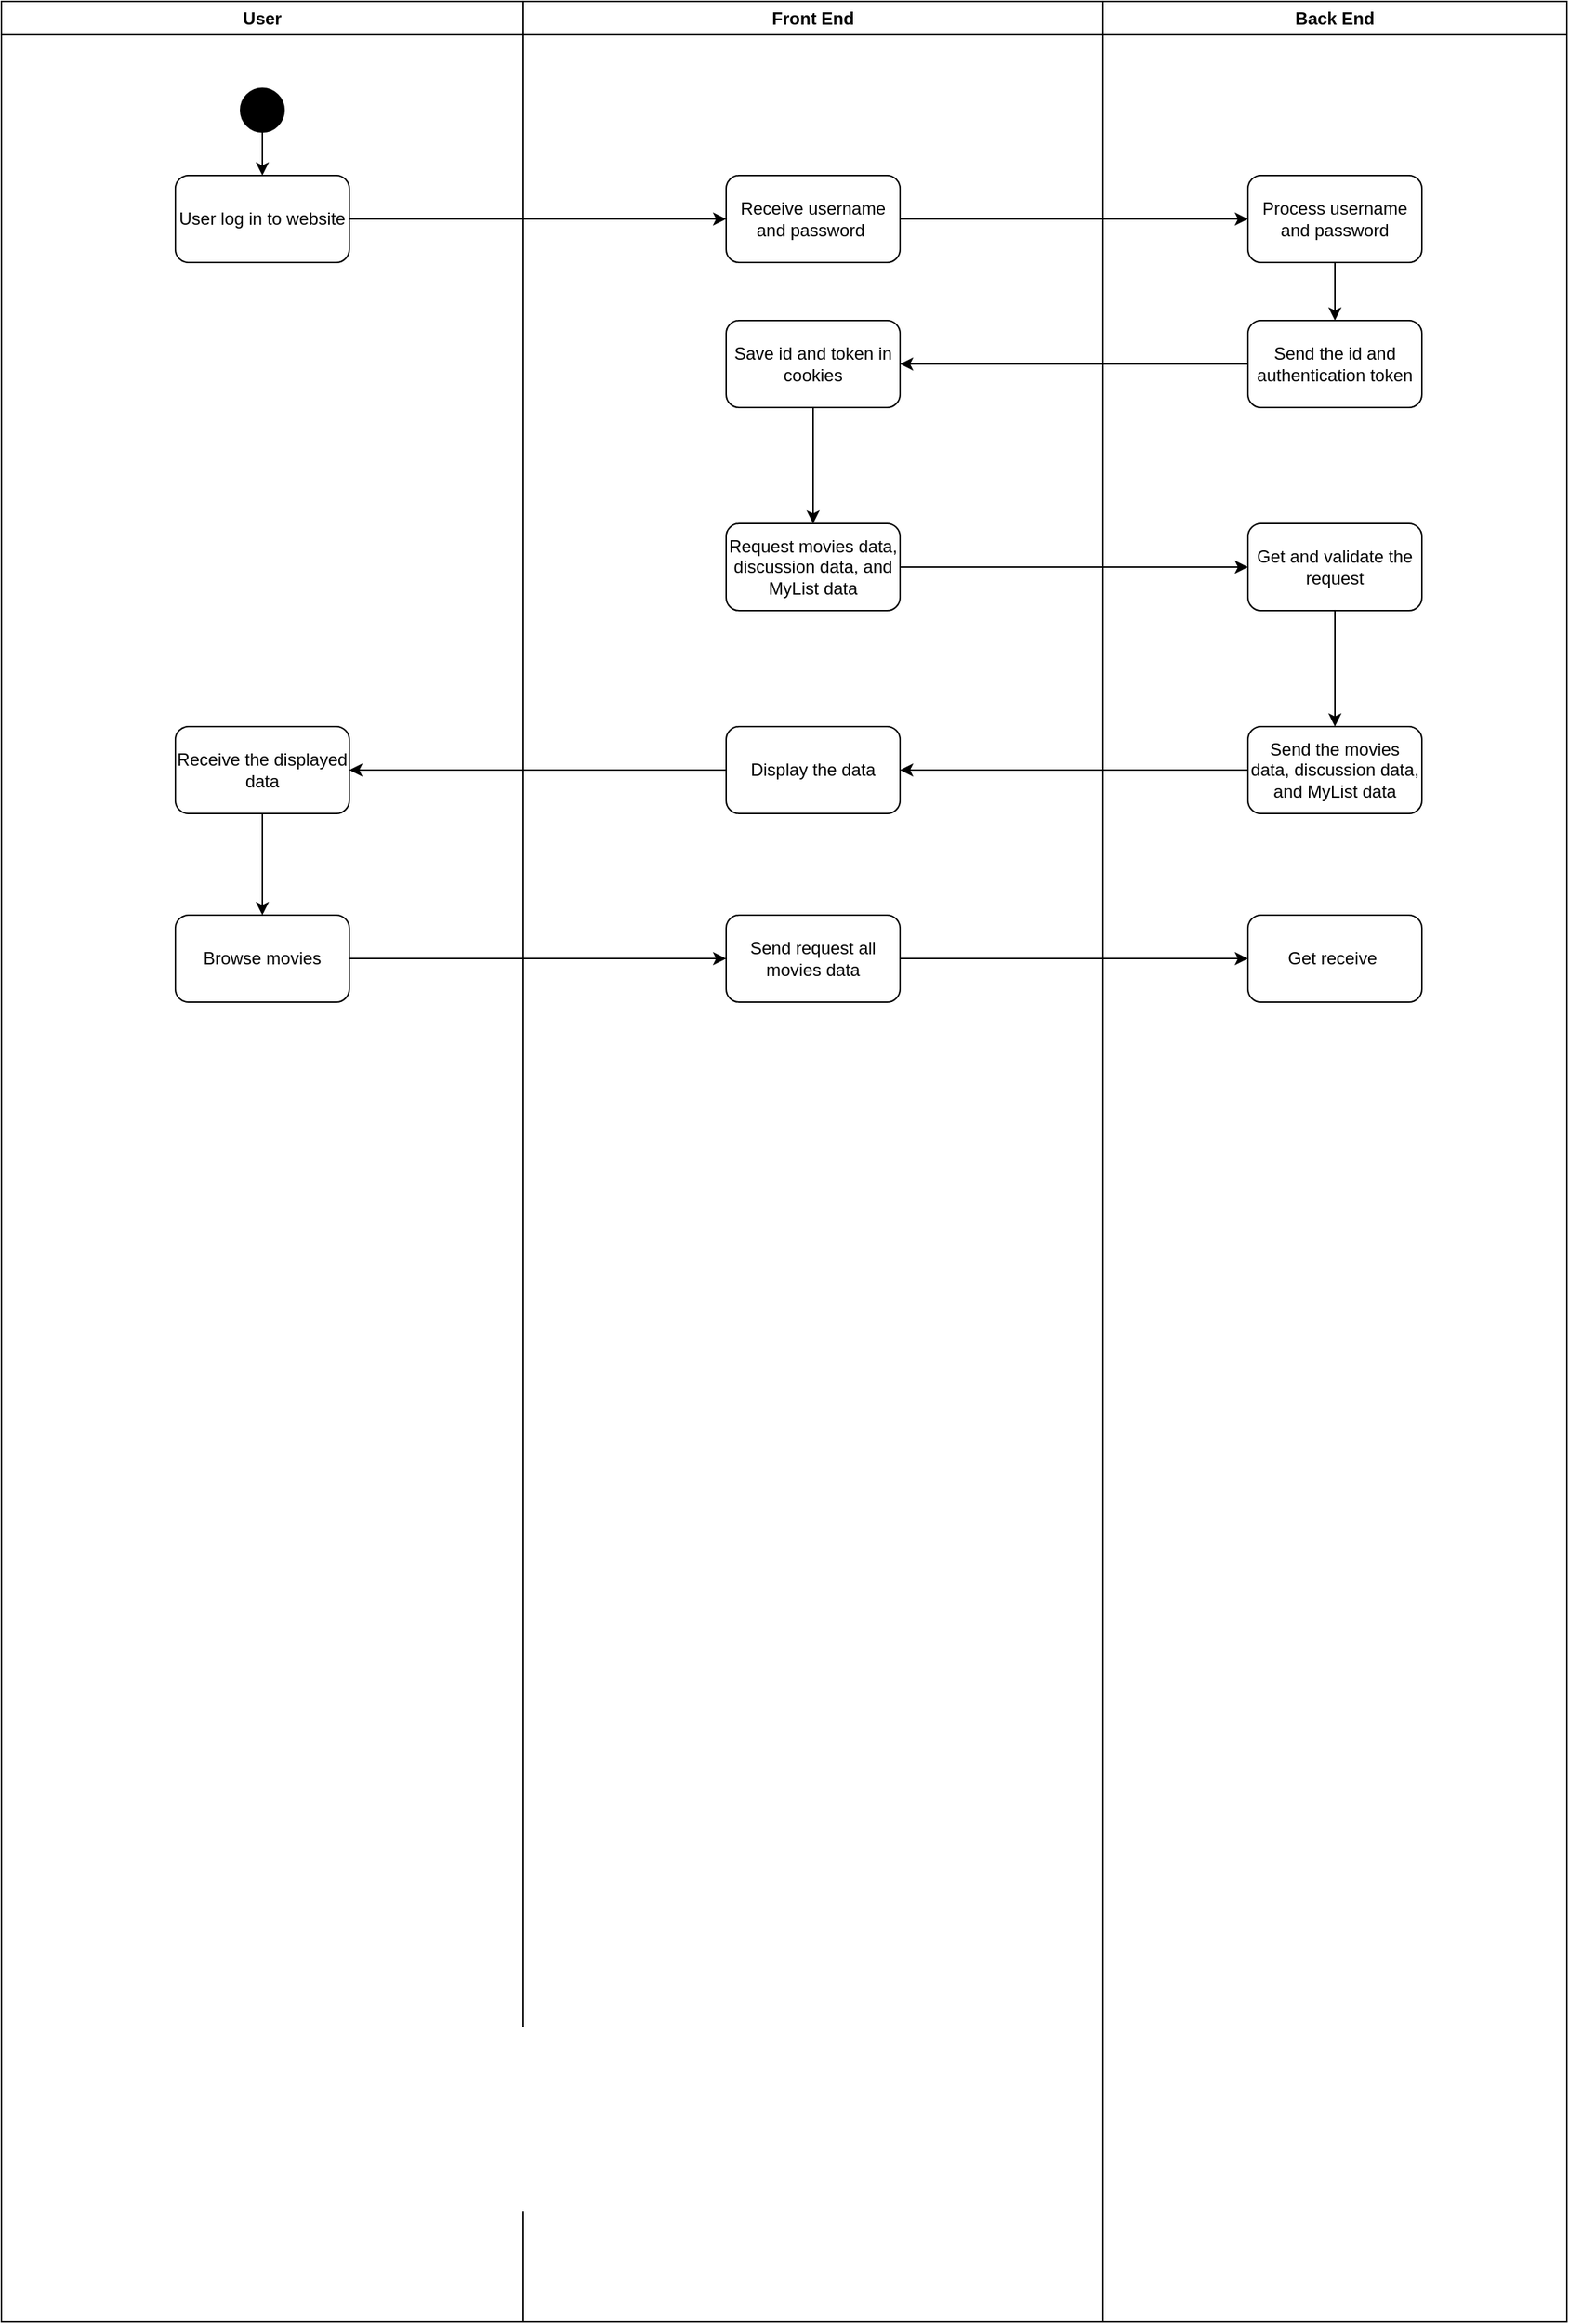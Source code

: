 <mxfile version="22.1.4" type="github">
  <diagram name="Page-1" id="M_UugY_NXWPGBNVr_hrX">
    <mxGraphModel dx="985" dy="476" grid="1" gridSize="10" guides="1" tooltips="1" connect="1" arrows="1" fold="1" page="1" pageScale="1" pageWidth="1169" pageHeight="827" math="0" shadow="0">
      <root>
        <mxCell id="0" />
        <mxCell id="1" parent="0" />
        <mxCell id="zU0l_08LZlELBBx7HQ0t-20" value="User" style="swimlane;whiteSpace=wrap;html=1;" vertex="1" parent="1">
          <mxGeometry x="40" y="40" width="360" height="1600" as="geometry" />
        </mxCell>
        <mxCell id="zU0l_08LZlELBBx7HQ0t-25" value="" style="edgeStyle=orthogonalEdgeStyle;rounded=0;orthogonalLoop=1;jettySize=auto;html=1;" edge="1" parent="zU0l_08LZlELBBx7HQ0t-20" source="zU0l_08LZlELBBx7HQ0t-23" target="zU0l_08LZlELBBx7HQ0t-24">
          <mxGeometry relative="1" as="geometry" />
        </mxCell>
        <mxCell id="zU0l_08LZlELBBx7HQ0t-23" value="" style="ellipse;whiteSpace=wrap;html=1;aspect=fixed;fillColor=#000000;" vertex="1" parent="zU0l_08LZlELBBx7HQ0t-20">
          <mxGeometry x="165" y="60" width="30" height="30" as="geometry" />
        </mxCell>
        <mxCell id="zU0l_08LZlELBBx7HQ0t-24" value="User log in to website" style="rounded=1;whiteSpace=wrap;html=1;" vertex="1" parent="zU0l_08LZlELBBx7HQ0t-20">
          <mxGeometry x="120" y="120" width="120" height="60" as="geometry" />
        </mxCell>
        <mxCell id="zU0l_08LZlELBBx7HQ0t-50" value="" style="edgeStyle=orthogonalEdgeStyle;rounded=0;orthogonalLoop=1;jettySize=auto;html=1;" edge="1" parent="zU0l_08LZlELBBx7HQ0t-20" source="zU0l_08LZlELBBx7HQ0t-47" target="zU0l_08LZlELBBx7HQ0t-49">
          <mxGeometry relative="1" as="geometry" />
        </mxCell>
        <mxCell id="zU0l_08LZlELBBx7HQ0t-47" value="Receive the displayed data" style="rounded=1;whiteSpace=wrap;html=1;" vertex="1" parent="zU0l_08LZlELBBx7HQ0t-20">
          <mxGeometry x="120" y="500" width="120" height="60" as="geometry" />
        </mxCell>
        <mxCell id="zU0l_08LZlELBBx7HQ0t-49" value="Browse movies" style="rounded=1;whiteSpace=wrap;html=1;" vertex="1" parent="zU0l_08LZlELBBx7HQ0t-20">
          <mxGeometry x="120" y="630" width="120" height="60" as="geometry" />
        </mxCell>
        <mxCell id="zU0l_08LZlELBBx7HQ0t-21" value="Front End" style="swimlane;whiteSpace=wrap;html=1;" vertex="1" parent="1">
          <mxGeometry x="400" y="40" width="400" height="1600" as="geometry" />
        </mxCell>
        <mxCell id="zU0l_08LZlELBBx7HQ0t-26" value="Receive username and password&amp;nbsp;" style="rounded=1;whiteSpace=wrap;html=1;" vertex="1" parent="zU0l_08LZlELBBx7HQ0t-21">
          <mxGeometry x="140" y="120" width="120" height="60" as="geometry" />
        </mxCell>
        <mxCell id="zU0l_08LZlELBBx7HQ0t-35" value="" style="edgeStyle=orthogonalEdgeStyle;rounded=0;orthogonalLoop=1;jettySize=auto;html=1;" edge="1" parent="zU0l_08LZlELBBx7HQ0t-21" source="zU0l_08LZlELBBx7HQ0t-32" target="zU0l_08LZlELBBx7HQ0t-34">
          <mxGeometry relative="1" as="geometry" />
        </mxCell>
        <mxCell id="zU0l_08LZlELBBx7HQ0t-32" value="Save id and token in cookies" style="whiteSpace=wrap;html=1;rounded=1;" vertex="1" parent="zU0l_08LZlELBBx7HQ0t-21">
          <mxGeometry x="140" y="220" width="120" height="60" as="geometry" />
        </mxCell>
        <mxCell id="zU0l_08LZlELBBx7HQ0t-34" value="Request movies data, discussion data, and MyList data" style="whiteSpace=wrap;html=1;rounded=1;" vertex="1" parent="zU0l_08LZlELBBx7HQ0t-21">
          <mxGeometry x="140" y="360" width="120" height="60" as="geometry" />
        </mxCell>
        <mxCell id="zU0l_08LZlELBBx7HQ0t-44" value="Display the data" style="rounded=1;whiteSpace=wrap;html=1;" vertex="1" parent="zU0l_08LZlELBBx7HQ0t-21">
          <mxGeometry x="140" y="500" width="120" height="60" as="geometry" />
        </mxCell>
        <mxCell id="zU0l_08LZlELBBx7HQ0t-51" value="Send request all movies data" style="rounded=1;whiteSpace=wrap;html=1;" vertex="1" parent="zU0l_08LZlELBBx7HQ0t-21">
          <mxGeometry x="140" y="630" width="120" height="60" as="geometry" />
        </mxCell>
        <mxCell id="zU0l_08LZlELBBx7HQ0t-22" value="Back End" style="swimlane;whiteSpace=wrap;html=1;" vertex="1" parent="1">
          <mxGeometry x="800" y="40" width="320" height="1600" as="geometry" />
        </mxCell>
        <mxCell id="zU0l_08LZlELBBx7HQ0t-31" value="" style="edgeStyle=orthogonalEdgeStyle;rounded=0;orthogonalLoop=1;jettySize=auto;html=1;" edge="1" parent="zU0l_08LZlELBBx7HQ0t-22" source="zU0l_08LZlELBBx7HQ0t-28" target="zU0l_08LZlELBBx7HQ0t-30">
          <mxGeometry relative="1" as="geometry" />
        </mxCell>
        <mxCell id="zU0l_08LZlELBBx7HQ0t-28" value="Process username and password" style="rounded=1;whiteSpace=wrap;html=1;" vertex="1" parent="zU0l_08LZlELBBx7HQ0t-22">
          <mxGeometry x="100" y="120" width="120" height="60" as="geometry" />
        </mxCell>
        <mxCell id="zU0l_08LZlELBBx7HQ0t-30" value="Send the id and authentication token" style="rounded=1;whiteSpace=wrap;html=1;" vertex="1" parent="zU0l_08LZlELBBx7HQ0t-22">
          <mxGeometry x="100" y="220" width="120" height="60" as="geometry" />
        </mxCell>
        <mxCell id="zU0l_08LZlELBBx7HQ0t-43" value="" style="edgeStyle=orthogonalEdgeStyle;rounded=0;orthogonalLoop=1;jettySize=auto;html=1;" edge="1" parent="zU0l_08LZlELBBx7HQ0t-22" source="zU0l_08LZlELBBx7HQ0t-40" target="zU0l_08LZlELBBx7HQ0t-42">
          <mxGeometry relative="1" as="geometry" />
        </mxCell>
        <mxCell id="zU0l_08LZlELBBx7HQ0t-40" value="Get and validate the request" style="rounded=1;whiteSpace=wrap;html=1;" vertex="1" parent="zU0l_08LZlELBBx7HQ0t-22">
          <mxGeometry x="100" y="360" width="120" height="60" as="geometry" />
        </mxCell>
        <mxCell id="zU0l_08LZlELBBx7HQ0t-42" value="Send the movies data, discussion data, and MyList data" style="rounded=1;whiteSpace=wrap;html=1;" vertex="1" parent="zU0l_08LZlELBBx7HQ0t-22">
          <mxGeometry x="100" y="500" width="120" height="60" as="geometry" />
        </mxCell>
        <mxCell id="zU0l_08LZlELBBx7HQ0t-53" value="Get receive&amp;nbsp;" style="rounded=1;whiteSpace=wrap;html=1;" vertex="1" parent="zU0l_08LZlELBBx7HQ0t-22">
          <mxGeometry x="100" y="630" width="120" height="60" as="geometry" />
        </mxCell>
        <mxCell id="zU0l_08LZlELBBx7HQ0t-27" value="" style="endArrow=classic;html=1;rounded=0;entryX=0;entryY=0.5;entryDx=0;entryDy=0;exitX=1;exitY=0.5;exitDx=0;exitDy=0;" edge="1" parent="1" source="zU0l_08LZlELBBx7HQ0t-24" target="zU0l_08LZlELBBx7HQ0t-26">
          <mxGeometry width="50" height="50" relative="1" as="geometry">
            <mxPoint x="520" y="260" as="sourcePoint" />
            <mxPoint x="570" y="210" as="targetPoint" />
          </mxGeometry>
        </mxCell>
        <mxCell id="zU0l_08LZlELBBx7HQ0t-29" value="" style="endArrow=classic;html=1;rounded=0;entryX=0;entryY=0.5;entryDx=0;entryDy=0;exitX=1;exitY=0.5;exitDx=0;exitDy=0;" edge="1" parent="1" source="zU0l_08LZlELBBx7HQ0t-26" target="zU0l_08LZlELBBx7HQ0t-28">
          <mxGeometry width="50" height="50" relative="1" as="geometry">
            <mxPoint x="800" y="250" as="sourcePoint" />
            <mxPoint x="850" y="200" as="targetPoint" />
          </mxGeometry>
        </mxCell>
        <mxCell id="zU0l_08LZlELBBx7HQ0t-33" value="" style="edgeStyle=orthogonalEdgeStyle;rounded=0;orthogonalLoop=1;jettySize=auto;html=1;" edge="1" parent="1" source="zU0l_08LZlELBBx7HQ0t-30" target="zU0l_08LZlELBBx7HQ0t-32">
          <mxGeometry relative="1" as="geometry" />
        </mxCell>
        <mxCell id="zU0l_08LZlELBBx7HQ0t-41" value="" style="endArrow=classic;html=1;rounded=0;entryX=0;entryY=0.5;entryDx=0;entryDy=0;exitX=1;exitY=0.5;exitDx=0;exitDy=0;" edge="1" parent="1" source="zU0l_08LZlELBBx7HQ0t-34" target="zU0l_08LZlELBBx7HQ0t-40">
          <mxGeometry width="50" height="50" relative="1" as="geometry">
            <mxPoint x="740" y="420" as="sourcePoint" />
            <mxPoint x="790" y="370" as="targetPoint" />
          </mxGeometry>
        </mxCell>
        <mxCell id="zU0l_08LZlELBBx7HQ0t-45" value="" style="endArrow=classic;html=1;rounded=0;entryX=1;entryY=0.5;entryDx=0;entryDy=0;" edge="1" parent="1" source="zU0l_08LZlELBBx7HQ0t-42" target="zU0l_08LZlELBBx7HQ0t-44">
          <mxGeometry width="50" height="50" relative="1" as="geometry">
            <mxPoint x="630" y="560" as="sourcePoint" />
            <mxPoint x="680" y="510" as="targetPoint" />
          </mxGeometry>
        </mxCell>
        <mxCell id="zU0l_08LZlELBBx7HQ0t-48" value="" style="endArrow=classic;html=1;rounded=0;entryX=1;entryY=0.5;entryDx=0;entryDy=0;exitX=0;exitY=0.5;exitDx=0;exitDy=0;" edge="1" parent="1" source="zU0l_08LZlELBBx7HQ0t-44" target="zU0l_08LZlELBBx7HQ0t-47">
          <mxGeometry width="50" height="50" relative="1" as="geometry">
            <mxPoint x="450" y="570" as="sourcePoint" />
            <mxPoint x="500" y="520" as="targetPoint" />
          </mxGeometry>
        </mxCell>
        <mxCell id="zU0l_08LZlELBBx7HQ0t-52" style="edgeStyle=orthogonalEdgeStyle;rounded=0;orthogonalLoop=1;jettySize=auto;html=1;entryX=0;entryY=0.5;entryDx=0;entryDy=0;" edge="1" parent="1" source="zU0l_08LZlELBBx7HQ0t-49" target="zU0l_08LZlELBBx7HQ0t-51">
          <mxGeometry relative="1" as="geometry" />
        </mxCell>
        <mxCell id="zU0l_08LZlELBBx7HQ0t-54" style="edgeStyle=orthogonalEdgeStyle;rounded=0;orthogonalLoop=1;jettySize=auto;html=1;entryX=0;entryY=0.5;entryDx=0;entryDy=0;" edge="1" parent="1" source="zU0l_08LZlELBBx7HQ0t-51" target="zU0l_08LZlELBBx7HQ0t-53">
          <mxGeometry relative="1" as="geometry" />
        </mxCell>
      </root>
    </mxGraphModel>
  </diagram>
</mxfile>
